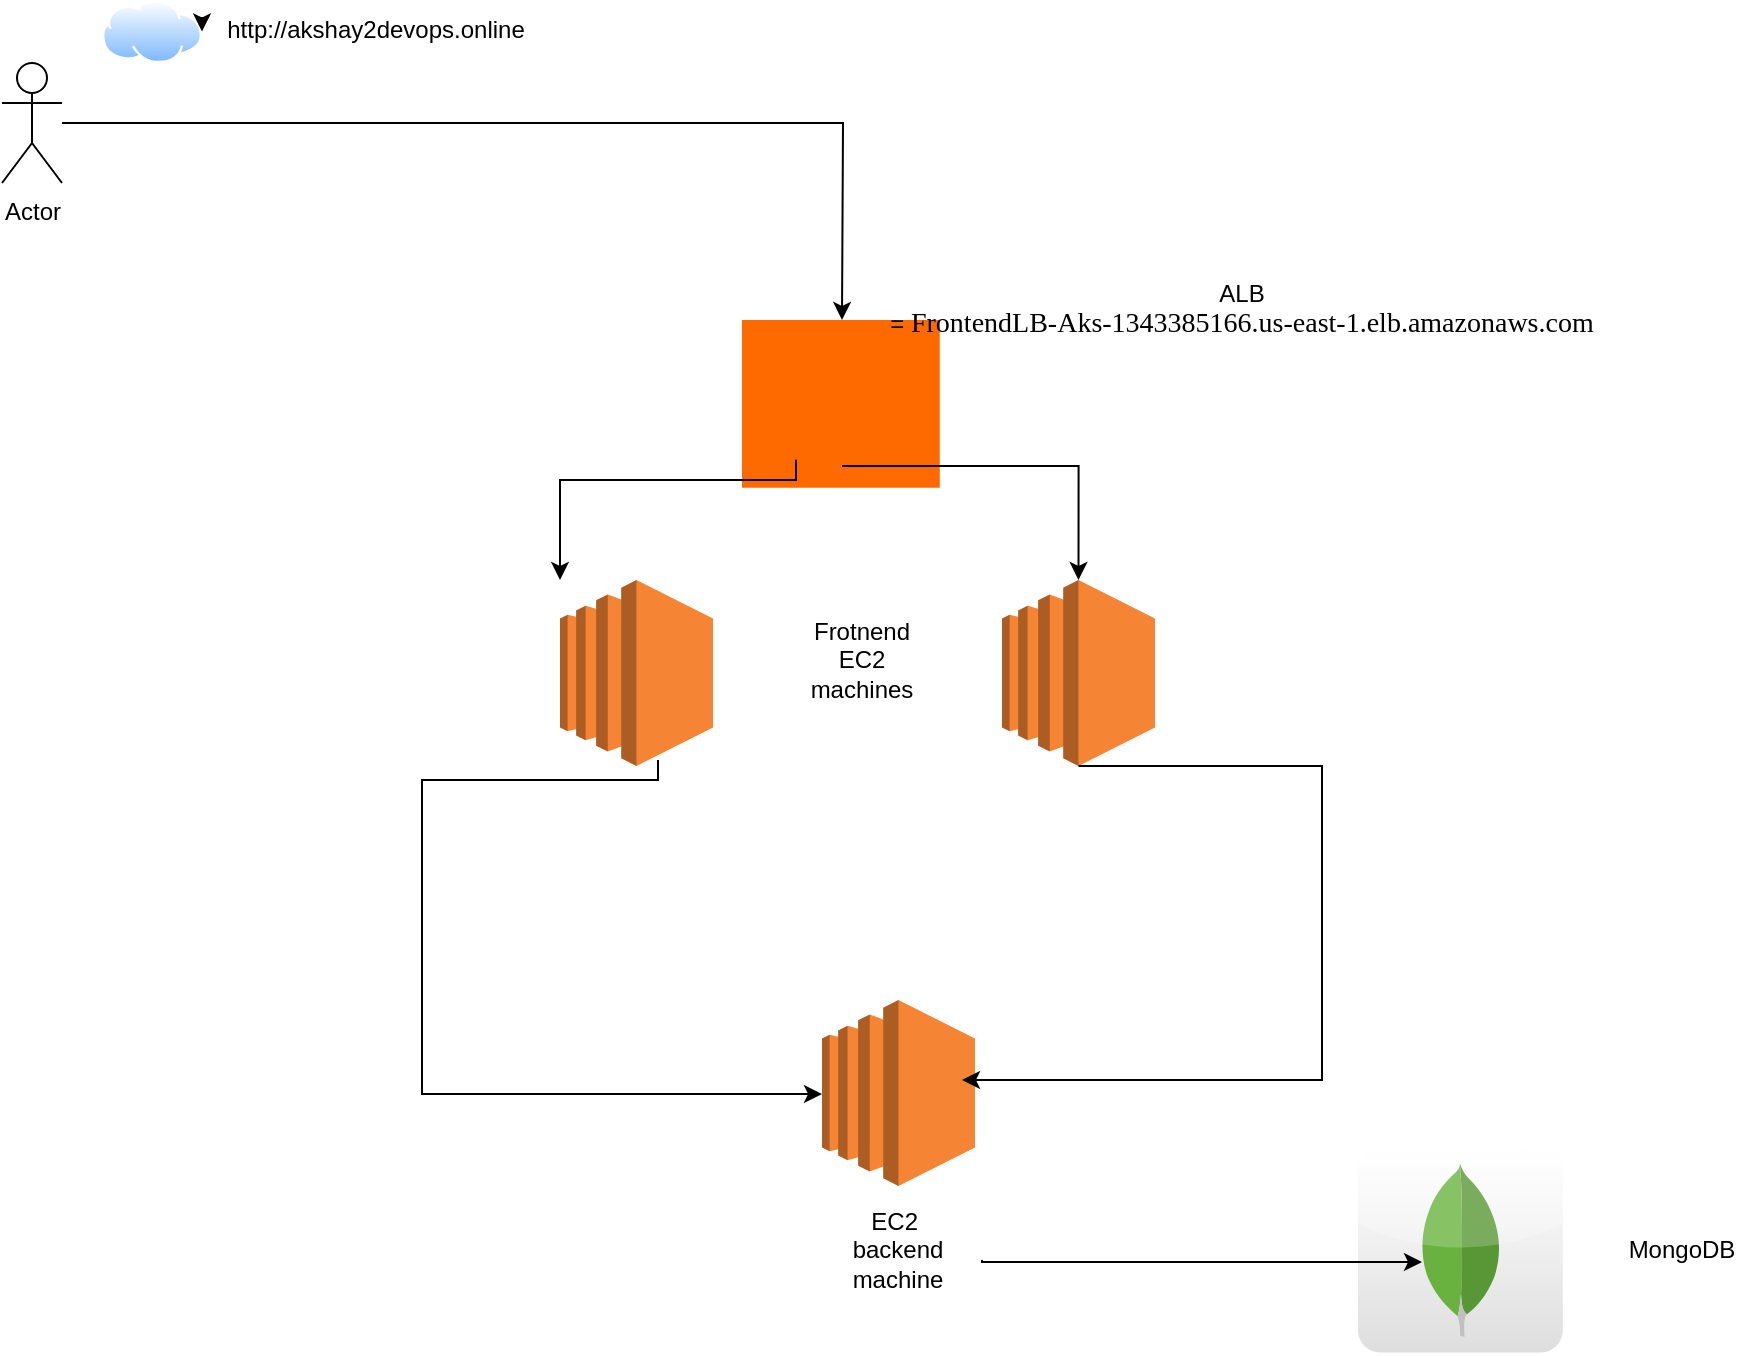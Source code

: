 <mxfile version="25.0.1">
  <diagram name="Page-1" id="3pKAfg2RwPuCexuljH-E">
    <mxGraphModel dx="1482" dy="819" grid="1" gridSize="10" guides="1" tooltips="1" connect="1" arrows="1" fold="1" page="1" pageScale="1" pageWidth="850" pageHeight="1100" math="0" shadow="0">
      <root>
        <mxCell id="0" />
        <mxCell id="1" parent="0" />
        <mxCell id="aaA96qfXzvCbsVBYna3g-3" value="" style="outlineConnect=0;dashed=0;verticalLabelPosition=bottom;verticalAlign=top;align=center;html=1;shape=mxgraph.aws3.ec2;fillColor=#F58534;gradientColor=none;" vertex="1" parent="1">
          <mxGeometry x="480" y="590" width="76.5" height="93" as="geometry" />
        </mxCell>
        <mxCell id="aaA96qfXzvCbsVBYna3g-4" value="" style="outlineConnect=0;dashed=0;verticalLabelPosition=bottom;verticalAlign=top;align=center;html=1;shape=mxgraph.aws3.ec2;fillColor=#F58534;gradientColor=none;" vertex="1" parent="1">
          <mxGeometry x="570" y="380" width="76.5" height="93" as="geometry" />
        </mxCell>
        <object label="" placeholders="1" id="aaA96qfXzvCbsVBYna3g-5">
          <mxCell style="outlineConnect=0;dashed=0;verticalLabelPosition=bottom;verticalAlign=top;align=center;html=1;shape=mxgraph.aws3.ec2;fillColor=#F58534;gradientColor=none;" vertex="1" parent="1">
            <mxGeometry x="349" y="380" width="76.5" height="93" as="geometry" />
          </mxCell>
        </object>
        <mxCell id="aaA96qfXzvCbsVBYna3g-6" value="" style="points=[];aspect=fixed;html=1;align=center;shadow=0;dashed=0;fillColor=#FF6A00;strokeColor=none;shape=mxgraph.alibaba_cloud.alb_application_load_balancer_01;" vertex="1" parent="1">
          <mxGeometry x="440" y="250" width="98.89" height="83.87" as="geometry" />
        </mxCell>
        <mxCell id="aaA96qfXzvCbsVBYna3g-7" value="" style="dashed=0;outlineConnect=0;html=1;align=center;labelPosition=center;verticalLabelPosition=bottom;verticalAlign=top;shape=mxgraph.webicons.mongodb;gradientColor=#DFDEDE" vertex="1" parent="1">
          <mxGeometry x="748" y="663.8" width="102.4" height="102.4" as="geometry" />
        </mxCell>
        <object label="" akshay2devops.online="Name" id="aaA96qfXzvCbsVBYna3g-8">
          <mxCell style="image;aspect=fixed;perimeter=ellipsePerimeter;html=1;align=center;shadow=0;dashed=0;spacingTop=3;image=img/lib/active_directory/internet_cloud.svg;" vertex="1" parent="1">
            <mxGeometry x="120" y="90" width="50" height="31.5" as="geometry" />
          </mxCell>
        </object>
        <mxCell id="aaA96qfXzvCbsVBYna3g-14" value="" style="edgeStyle=orthogonalEdgeStyle;rounded=0;orthogonalLoop=1;jettySize=auto;html=1;" edge="1" parent="1" source="aaA96qfXzvCbsVBYna3g-9">
          <mxGeometry relative="1" as="geometry">
            <mxPoint x="490" y="250" as="targetPoint" />
          </mxGeometry>
        </mxCell>
        <mxCell id="aaA96qfXzvCbsVBYna3g-9" value="Actor" style="shape=umlActor;verticalLabelPosition=bottom;verticalAlign=top;html=1;outlineConnect=0;" vertex="1" parent="1">
          <mxGeometry x="70" y="121.5" width="30" height="60" as="geometry" />
        </mxCell>
        <mxCell id="aaA96qfXzvCbsVBYna3g-15" style="edgeStyle=orthogonalEdgeStyle;rounded=0;orthogonalLoop=1;jettySize=auto;html=1;exitX=1;exitY=0.25;exitDx=0;exitDy=0;entryX=1;entryY=0.5;entryDx=0;entryDy=0;" edge="1" parent="1" source="aaA96qfXzvCbsVBYna3g-8" target="aaA96qfXzvCbsVBYna3g-8">
          <mxGeometry relative="1" as="geometry" />
        </mxCell>
        <mxCell id="aaA96qfXzvCbsVBYna3g-16" value="http://akshay2devops.online" style="text;html=1;align=center;verticalAlign=middle;whiteSpace=wrap;rounded=0;" vertex="1" parent="1">
          <mxGeometry x="226.5" y="90" width="60" height="30" as="geometry" />
        </mxCell>
        <mxCell id="aaA96qfXzvCbsVBYna3g-17" value="ALB =&amp;nbsp;&lt;span style=&quot;font-family: Times; font-size: 14px; text-align: start; white-space: pre;&quot;&gt;FrontendLB-Aks-1343385166.us-east-1.elb.amazonaws.com&lt;/span&gt;" style="text;html=1;align=center;verticalAlign=middle;whiteSpace=wrap;rounded=0;" vertex="1" parent="1">
          <mxGeometry x="660" y="230" width="60" height="30" as="geometry" />
        </mxCell>
        <mxCell id="aaA96qfXzvCbsVBYna3g-19" value="" style="edgeStyle=orthogonalEdgeStyle;rounded=0;orthogonalLoop=1;jettySize=auto;html=1;exitX=0.506;exitY=0.87;exitDx=0;exitDy=0;exitPerimeter=0;entryX=0.5;entryY=0;entryDx=0;entryDy=0;entryPerimeter=0;" edge="1" parent="1" source="aaA96qfXzvCbsVBYna3g-6" target="aaA96qfXzvCbsVBYna3g-4">
          <mxGeometry relative="1" as="geometry">
            <mxPoint x="429.5" y="300" as="sourcePoint" />
            <mxPoint x="819.5" y="398" as="targetPoint" />
          </mxGeometry>
        </mxCell>
        <mxCell id="aaA96qfXzvCbsVBYna3g-20" value="" style="edgeStyle=orthogonalEdgeStyle;rounded=0;orthogonalLoop=1;jettySize=auto;html=1;exitX=0.506;exitY=0.87;exitDx=0;exitDy=0;exitPerimeter=0;" edge="1" parent="1" target="aaA96qfXzvCbsVBYna3g-5">
          <mxGeometry relative="1" as="geometry">
            <mxPoint x="467" y="319.93" as="sourcePoint" />
            <mxPoint x="349" y="262.93" as="targetPoint" />
            <Array as="points">
              <mxPoint x="467" y="330" />
              <mxPoint x="349" y="330" />
            </Array>
          </mxGeometry>
        </mxCell>
        <mxCell id="aaA96qfXzvCbsVBYna3g-21" value="" style="edgeStyle=orthogonalEdgeStyle;rounded=0;orthogonalLoop=1;jettySize=auto;html=1;exitX=0.506;exitY=0.87;exitDx=0;exitDy=0;exitPerimeter=0;" edge="1" parent="1" target="aaA96qfXzvCbsVBYna3g-3">
          <mxGeometry relative="1" as="geometry">
            <mxPoint x="398" y="470" as="sourcePoint" />
            <mxPoint x="280" y="530.07" as="targetPoint" />
            <Array as="points">
              <mxPoint x="398" y="480" />
              <mxPoint x="280" y="480" />
              <mxPoint x="280" y="637" />
            </Array>
          </mxGeometry>
        </mxCell>
        <mxCell id="aaA96qfXzvCbsVBYna3g-23" value="" style="edgeStyle=orthogonalEdgeStyle;rounded=0;orthogonalLoop=1;jettySize=auto;html=1;exitX=0.5;exitY=1;exitDx=0;exitDy=0;exitPerimeter=0;" edge="1" parent="1" source="aaA96qfXzvCbsVBYna3g-4">
          <mxGeometry relative="1" as="geometry">
            <mxPoint x="610" y="480" as="sourcePoint" />
            <mxPoint x="550" y="630" as="targetPoint" />
            <Array as="points">
              <mxPoint x="730" y="473" />
              <mxPoint x="730" y="630" />
              <mxPoint x="550" y="630" />
            </Array>
          </mxGeometry>
        </mxCell>
        <mxCell id="aaA96qfXzvCbsVBYna3g-24" value="Frotnend EC2 machines&lt;div&gt;&lt;br&gt;&lt;/div&gt;" style="text;html=1;align=center;verticalAlign=middle;whiteSpace=wrap;rounded=0;" vertex="1" parent="1">
          <mxGeometry x="470" y="411.5" width="60" height="30" as="geometry" />
        </mxCell>
        <mxCell id="aaA96qfXzvCbsVBYna3g-25" value="EC2&amp;nbsp;&lt;div&gt;backend machine&lt;/div&gt;" style="text;html=1;align=center;verticalAlign=middle;whiteSpace=wrap;rounded=0;" vertex="1" parent="1">
          <mxGeometry x="488.25" y="700" width="60" height="30" as="geometry" />
        </mxCell>
        <mxCell id="aaA96qfXzvCbsVBYna3g-26" value="" style="edgeStyle=orthogonalEdgeStyle;rounded=0;orthogonalLoop=1;jettySize=auto;html=1;exitX=0.506;exitY=0.87;exitDx=0;exitDy=0;exitPerimeter=0;" edge="1" parent="1">
          <mxGeometry relative="1" as="geometry">
            <mxPoint x="560" y="720" as="sourcePoint" />
            <mxPoint x="780" y="721" as="targetPoint" />
            <Array as="points">
              <mxPoint x="560" y="721" />
              <mxPoint x="679" y="721" />
            </Array>
          </mxGeometry>
        </mxCell>
        <mxCell id="aaA96qfXzvCbsVBYna3g-27" value="MongoDB" style="text;html=1;align=center;verticalAlign=middle;whiteSpace=wrap;rounded=0;" vertex="1" parent="1">
          <mxGeometry x="880" y="700" width="60" height="30" as="geometry" />
        </mxCell>
      </root>
    </mxGraphModel>
  </diagram>
</mxfile>
